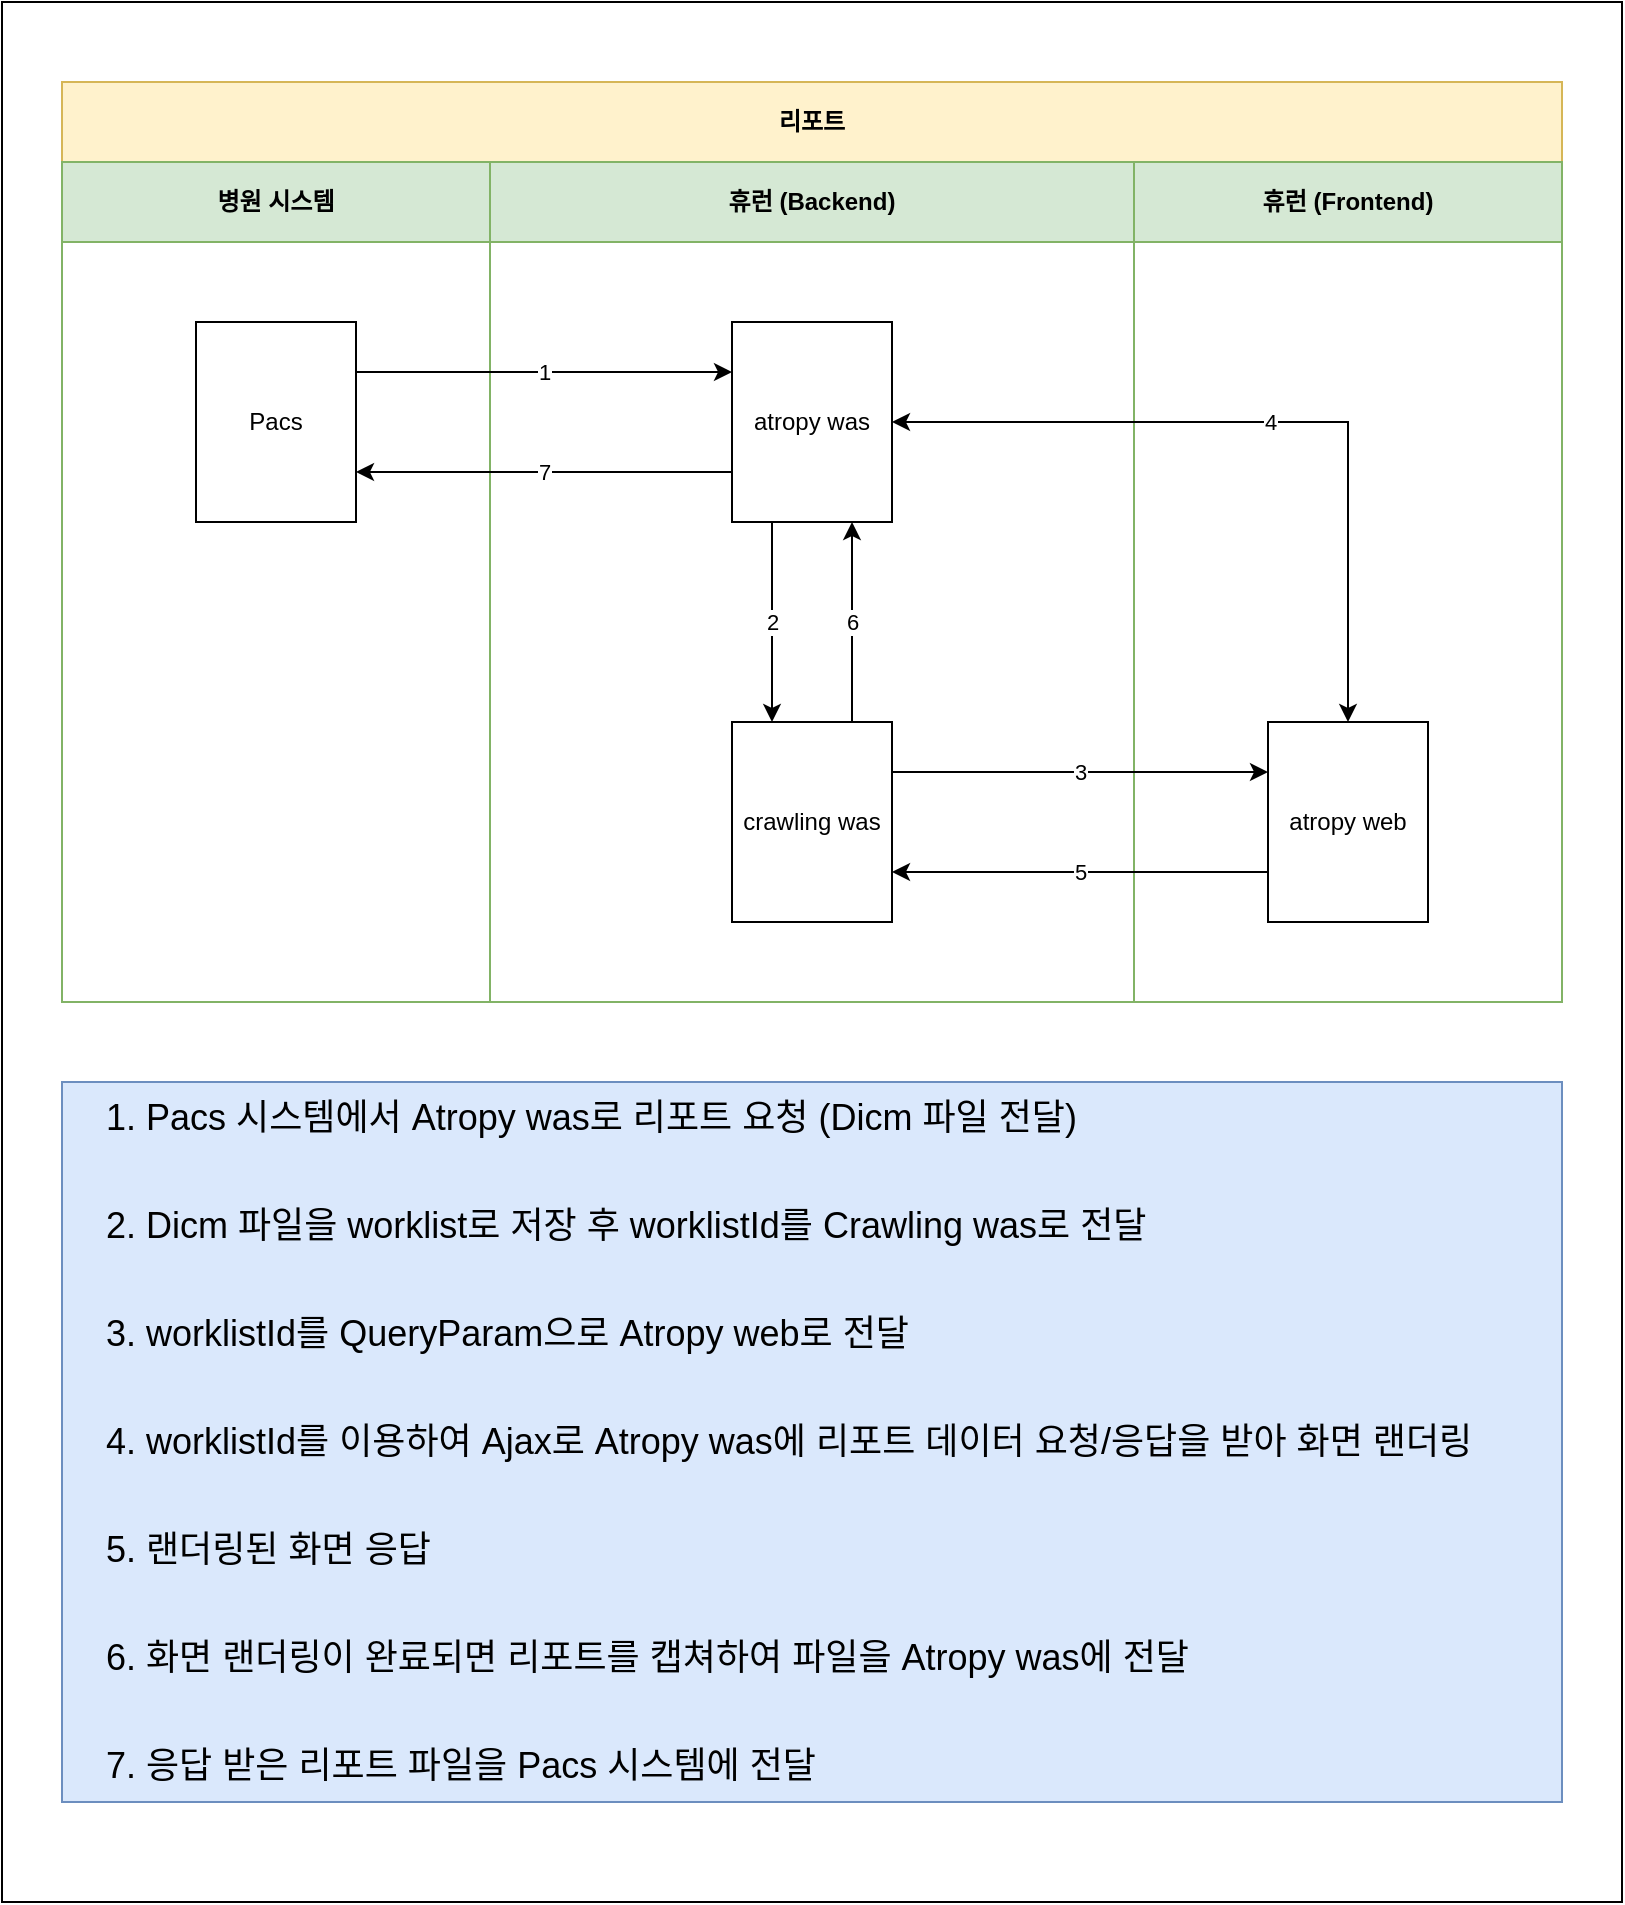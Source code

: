 <mxfile version="14.9.6" type="github">
  <diagram id="kgpKYQtTHZ0yAKxKKP6v" name="Page-1">
    <mxGraphModel dx="2062" dy="1122" grid="1" gridSize="10" guides="1" tooltips="1" connect="1" arrows="1" fold="1" page="1" pageScale="1" pageWidth="850" pageHeight="1100" math="0" shadow="0">
      <root>
        <mxCell id="0" />
        <mxCell id="1" parent="0" />
        <mxCell id="Lsg6V1KcDNrMXivjMc8n-14" value="" style="rounded=0;whiteSpace=wrap;html=1;" vertex="1" parent="1">
          <mxGeometry x="20" y="60" width="810" height="950" as="geometry" />
        </mxCell>
        <mxCell id="3nuBFxr9cyL0pnOWT2aG-1" value="리포트" style="shape=table;childLayout=tableLayout;rowLines=0;columnLines=0;startSize=40;html=1;whiteSpace=wrap;collapsible=0;recursiveResize=0;expand=0;fontStyle=1;fillColor=#fff2cc;strokeColor=#d6b656;" parent="1" vertex="1">
          <mxGeometry x="50" y="100" width="750" height="460" as="geometry" />
        </mxCell>
        <mxCell id="3nuBFxr9cyL0pnOWT2aG-3" value="" style="swimlane;horizontal=0;points=[[0,0.5],[1,0.5]];portConstraint=eastwest;startSize=0;html=1;whiteSpace=wrap;collapsible=0;recursiveResize=0;expand=0;" parent="3nuBFxr9cyL0pnOWT2aG-1" vertex="1">
          <mxGeometry y="40" width="750" height="420" as="geometry" />
        </mxCell>
        <mxCell id="3nuBFxr9cyL0pnOWT2aG-4" value="병원 시스템" style="swimlane;connectable=0;startSize=40;html=1;whiteSpace=wrap;collapsible=0;recursiveResize=0;expand=0;fillColor=#d5e8d4;strokeColor=#82b366;" parent="3nuBFxr9cyL0pnOWT2aG-3" vertex="1">
          <mxGeometry width="214" height="420" as="geometry" />
        </mxCell>
        <mxCell id="3nuBFxr9cyL0pnOWT2aG-7" value="Pacs" style="rounded=0;whiteSpace=wrap;html=1;" parent="3nuBFxr9cyL0pnOWT2aG-4" vertex="1">
          <mxGeometry x="67" y="80" width="80" height="100" as="geometry" />
        </mxCell>
        <mxCell id="3nuBFxr9cyL0pnOWT2aG-8" value="휴런 (Backend)" style="swimlane;connectable=0;startSize=40;html=1;whiteSpace=wrap;collapsible=0;recursiveResize=0;expand=0;fillColor=#d5e8d4;strokeColor=#82b366;" parent="3nuBFxr9cyL0pnOWT2aG-3" vertex="1">
          <mxGeometry x="214" width="322" height="420" as="geometry" />
        </mxCell>
        <mxCell id="3nuBFxr9cyL0pnOWT2aG-9" value="atropy was" style="rounded=0;whiteSpace=wrap;html=1;" parent="3nuBFxr9cyL0pnOWT2aG-8" vertex="1">
          <mxGeometry x="121" y="80" width="80" height="100" as="geometry" />
        </mxCell>
        <mxCell id="3nuBFxr9cyL0pnOWT2aG-10" value="crawling was" style="rounded=0;whiteSpace=wrap;html=1;" parent="3nuBFxr9cyL0pnOWT2aG-8" vertex="1">
          <mxGeometry x="121" y="280" width="80" height="100" as="geometry" />
        </mxCell>
        <mxCell id="Lsg6V1KcDNrMXivjMc8n-10" value="2" style="edgeStyle=orthogonalEdgeStyle;rounded=0;orthogonalLoop=1;jettySize=auto;html=1;exitX=0.25;exitY=1;exitDx=0;exitDy=0;entryX=0.25;entryY=0;entryDx=0;entryDy=0;" edge="1" parent="3nuBFxr9cyL0pnOWT2aG-8" source="3nuBFxr9cyL0pnOWT2aG-9" target="3nuBFxr9cyL0pnOWT2aG-10">
          <mxGeometry relative="1" as="geometry">
            <mxPoint x="90" y="165" as="sourcePoint" />
            <mxPoint x="-30" y="165" as="targetPoint" />
          </mxGeometry>
        </mxCell>
        <mxCell id="Lsg6V1KcDNrMXivjMc8n-11" value="6" style="edgeStyle=orthogonalEdgeStyle;rounded=0;orthogonalLoop=1;jettySize=auto;html=1;exitX=0.75;exitY=0;exitDx=0;exitDy=0;entryX=0.75;entryY=1;entryDx=0;entryDy=0;" edge="1" parent="3nuBFxr9cyL0pnOWT2aG-8" source="3nuBFxr9cyL0pnOWT2aG-10" target="3nuBFxr9cyL0pnOWT2aG-9">
          <mxGeometry relative="1" as="geometry">
            <mxPoint x="110" y="190" as="sourcePoint" />
            <mxPoint x="110" y="290" as="targetPoint" />
          </mxGeometry>
        </mxCell>
        <mxCell id="3nuBFxr9cyL0pnOWT2aG-11" value="휴런 (Frontend)" style="swimlane;connectable=0;startSize=40;html=1;whiteSpace=wrap;collapsible=0;recursiveResize=0;expand=0;fillColor=#d5e8d4;strokeColor=#82b366;" parent="3nuBFxr9cyL0pnOWT2aG-3" vertex="1">
          <mxGeometry x="536" width="214" height="420" as="geometry" />
        </mxCell>
        <mxCell id="Lsg6V1KcDNrMXivjMc8n-3" value="atropy web" style="rounded=0;whiteSpace=wrap;html=1;" vertex="1" parent="3nuBFxr9cyL0pnOWT2aG-11">
          <mxGeometry x="67" y="280" width="80" height="100" as="geometry" />
        </mxCell>
        <mxCell id="3nuBFxr9cyL0pnOWT2aG-5" value="1" style="edgeStyle=orthogonalEdgeStyle;rounded=0;orthogonalLoop=1;jettySize=auto;html=1;exitX=1;exitY=0.25;exitDx=0;exitDy=0;entryX=0;entryY=0.25;entryDx=0;entryDy=0;" parent="3nuBFxr9cyL0pnOWT2aG-3" source="3nuBFxr9cyL0pnOWT2aG-7" target="3nuBFxr9cyL0pnOWT2aG-9" edge="1">
          <mxGeometry relative="1" as="geometry">
            <mxPoint x="105" y="100" as="sourcePoint" />
            <mxPoint x="220" y="90" as="targetPoint" />
          </mxGeometry>
        </mxCell>
        <mxCell id="Lsg6V1KcDNrMXivjMc8n-2" value="3" style="edgeStyle=orthogonalEdgeStyle;rounded=0;orthogonalLoop=1;jettySize=auto;html=1;entryX=0;entryY=0.25;entryDx=0;entryDy=0;exitX=1;exitY=0.25;exitDx=0;exitDy=0;" edge="1" parent="3nuBFxr9cyL0pnOWT2aG-3" source="3nuBFxr9cyL0pnOWT2aG-10" target="Lsg6V1KcDNrMXivjMc8n-3">
          <mxGeometry relative="1" as="geometry">
            <mxPoint x="480" y="330" as="sourcePoint" />
            <mxPoint x="600" y="330" as="targetPoint" />
          </mxGeometry>
        </mxCell>
        <mxCell id="Lsg6V1KcDNrMXivjMc8n-4" value="4" style="edgeStyle=orthogonalEdgeStyle;rounded=0;orthogonalLoop=1;jettySize=auto;html=1;entryX=1;entryY=0.5;entryDx=0;entryDy=0;exitX=0.5;exitY=0;exitDx=0;exitDy=0;startArrow=classic;startFill=1;" edge="1" parent="3nuBFxr9cyL0pnOWT2aG-3" source="Lsg6V1KcDNrMXivjMc8n-3" target="3nuBFxr9cyL0pnOWT2aG-9">
          <mxGeometry relative="1" as="geometry">
            <mxPoint x="270" y="190" as="sourcePoint" />
            <mxPoint x="270" y="290" as="targetPoint" />
          </mxGeometry>
        </mxCell>
        <mxCell id="Lsg6V1KcDNrMXivjMc8n-5" value="5" style="edgeStyle=orthogonalEdgeStyle;rounded=0;orthogonalLoop=1;jettySize=auto;html=1;entryX=1;entryY=0.75;entryDx=0;entryDy=0;exitX=0;exitY=0.75;exitDx=0;exitDy=0;" edge="1" parent="3nuBFxr9cyL0pnOWT2aG-3" source="Lsg6V1KcDNrMXivjMc8n-3" target="3nuBFxr9cyL0pnOWT2aG-10">
          <mxGeometry relative="1" as="geometry">
            <mxPoint x="330" y="315" as="sourcePoint" />
            <mxPoint x="450" y="315" as="targetPoint" />
          </mxGeometry>
        </mxCell>
        <mxCell id="Lsg6V1KcDNrMXivjMc8n-8" value="7" style="edgeStyle=orthogonalEdgeStyle;rounded=0;orthogonalLoop=1;jettySize=auto;html=1;exitX=0;exitY=0.75;exitDx=0;exitDy=0;entryX=1;entryY=0.75;entryDx=0;entryDy=0;" edge="1" parent="3nuBFxr9cyL0pnOWT2aG-3" source="3nuBFxr9cyL0pnOWT2aG-9" target="3nuBFxr9cyL0pnOWT2aG-7">
          <mxGeometry relative="1" as="geometry">
            <mxPoint x="130" y="115" as="sourcePoint" />
            <mxPoint x="250" y="115" as="targetPoint" />
          </mxGeometry>
        </mxCell>
        <mxCell id="Lsg6V1KcDNrMXivjMc8n-13" value="&lt;ol style=&quot;font-size: 18px ; line-height: 150%&quot;&gt;&lt;li&gt;&lt;font style=&quot;font-size: 18px&quot;&gt;Pacs 시스템에서 Atropy was로 &lt;/font&gt;&lt;span&gt;리포트 요청 (Dicm 파일 전달)&lt;br&gt;&lt;br&gt;&lt;/span&gt;&lt;/li&gt;&lt;li&gt;Dicm 파일을 worklist로 저장 후 worklistId를 Crawling was로 전달&lt;br&gt;&lt;br&gt;&lt;/li&gt;&lt;li&gt;worklistId를 QueryParam으로 Atropy web로 전달&lt;br&gt;&lt;br&gt;&lt;/li&gt;&lt;li&gt;worklistId를 이용하여 Ajax로 Atropy was에&amp;nbsp;리포트 데이터 요청/응답을 받아 화면 랜더링&lt;br&gt;&lt;br&gt;&lt;/li&gt;&lt;li&gt;랜더링된 화면 응답&lt;br&gt;&lt;br&gt;&lt;/li&gt;&lt;li&gt;화면 랜더링이 완료되면 리포트를 캡쳐하여 파일을 Atropy was에 전달&lt;br&gt;&lt;br&gt;&lt;/li&gt;&lt;li&gt;응답 받은 리포트 파일을 Pacs 시스템에 전달&lt;/li&gt;&lt;/ol&gt;" style="text;html=1;strokeColor=#6c8ebf;fillColor=#dae8fc;align=left;verticalAlign=middle;whiteSpace=wrap;rounded=0;" vertex="1" parent="1">
          <mxGeometry x="50" y="600" width="750" height="360" as="geometry" />
        </mxCell>
      </root>
    </mxGraphModel>
  </diagram>
</mxfile>
